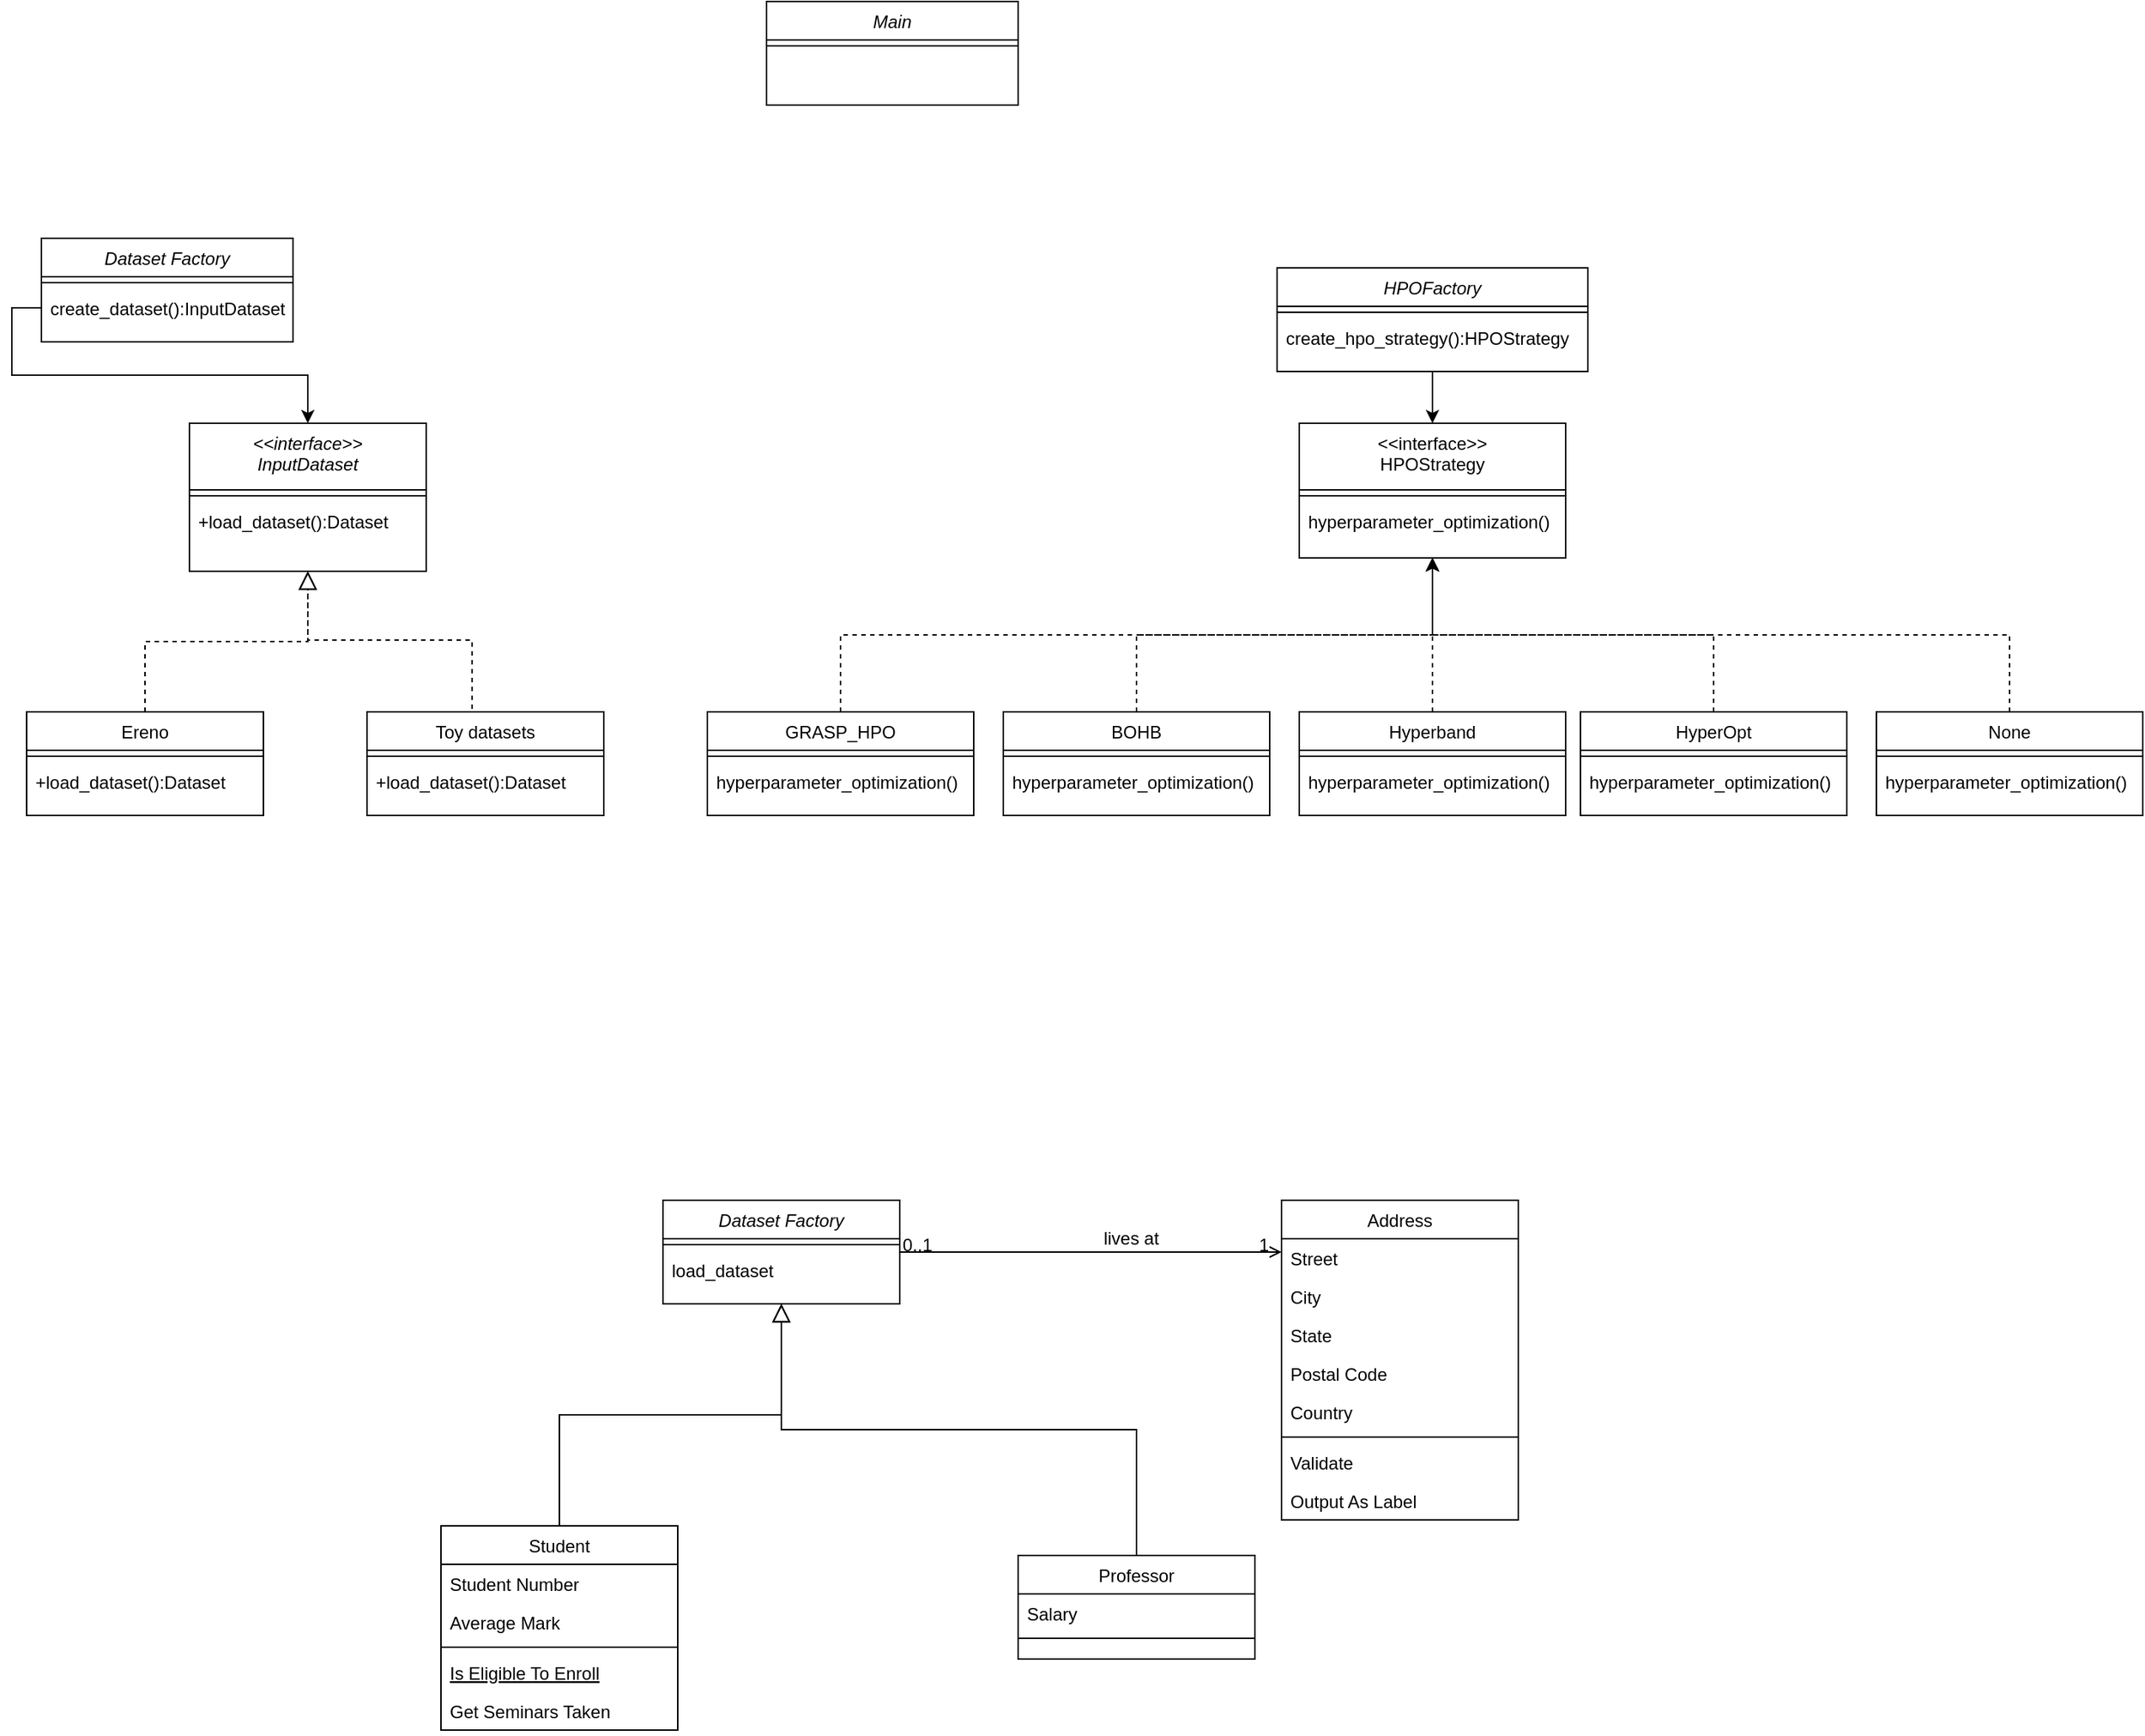 <mxfile version="22.1.3" type="device" pages="3">
  <diagram id="C5RBs43oDa-KdzZeNtuy" name="Page-1">
    <mxGraphModel dx="2420" dy="829" grid="1" gridSize="10" guides="1" tooltips="1" connect="1" arrows="1" fold="1" page="1" pageScale="1" pageWidth="827" pageHeight="1169" math="0" shadow="0">
      <root>
        <mxCell id="WIyWlLk6GJQsqaUBKTNV-0" />
        <mxCell id="WIyWlLk6GJQsqaUBKTNV-1" parent="WIyWlLk6GJQsqaUBKTNV-0" />
        <mxCell id="o5P5VuJMQAjz4K_BUUjd-11" value="&lt;&lt;interface&gt;&gt;&#xa;InputDataset" style="swimlane;fontStyle=2;align=center;verticalAlign=top;childLayout=stackLayout;horizontal=1;startSize=45;horizontalStack=0;resizeParent=1;resizeLast=0;collapsible=1;marginBottom=0;rounded=0;shadow=0;strokeWidth=1;" vertex="1" parent="WIyWlLk6GJQsqaUBKTNV-1">
          <mxGeometry x="-200" y="585" width="160" height="100" as="geometry">
            <mxRectangle x="230" y="140" width="160" height="26" as="alternateBounds" />
          </mxGeometry>
        </mxCell>
        <mxCell id="o5P5VuJMQAjz4K_BUUjd-12" value="" style="line;html=1;strokeWidth=1;align=left;verticalAlign=middle;spacingTop=-1;spacingLeft=3;spacingRight=3;rotatable=0;labelPosition=right;points=[];portConstraint=eastwest;" vertex="1" parent="o5P5VuJMQAjz4K_BUUjd-11">
          <mxGeometry y="45" width="160" height="8" as="geometry" />
        </mxCell>
        <mxCell id="o5P5VuJMQAjz4K_BUUjd-13" value="+load_dataset():Dataset" style="text;align=left;verticalAlign=top;spacingLeft=4;spacingRight=4;overflow=hidden;rotatable=0;points=[[0,0.5],[1,0.5]];portConstraint=eastwest;" vertex="1" parent="o5P5VuJMQAjz4K_BUUjd-11">
          <mxGeometry y="53" width="160" height="26" as="geometry" />
        </mxCell>
        <mxCell id="o5P5VuJMQAjz4K_BUUjd-14" value="Ereno" style="swimlane;fontStyle=0;align=center;verticalAlign=top;childLayout=stackLayout;horizontal=1;startSize=26;horizontalStack=0;resizeParent=1;resizeLast=0;collapsible=1;marginBottom=0;rounded=0;shadow=0;strokeWidth=1;" vertex="1" parent="WIyWlLk6GJQsqaUBKTNV-1">
          <mxGeometry x="-310" y="780" width="160" height="70" as="geometry">
            <mxRectangle x="130" y="380" width="160" height="26" as="alternateBounds" />
          </mxGeometry>
        </mxCell>
        <mxCell id="o5P5VuJMQAjz4K_BUUjd-15" value="" style="line;html=1;strokeWidth=1;align=left;verticalAlign=middle;spacingTop=-1;spacingLeft=3;spacingRight=3;rotatable=0;labelPosition=right;points=[];portConstraint=eastwest;" vertex="1" parent="o5P5VuJMQAjz4K_BUUjd-14">
          <mxGeometry y="26" width="160" height="8" as="geometry" />
        </mxCell>
        <mxCell id="o5P5VuJMQAjz4K_BUUjd-16" value="+load_dataset():Dataset" style="text;align=left;verticalAlign=top;spacingLeft=4;spacingRight=4;overflow=hidden;rotatable=0;points=[[0,0.5],[1,0.5]];portConstraint=eastwest;" vertex="1" parent="o5P5VuJMQAjz4K_BUUjd-14">
          <mxGeometry y="34" width="160" height="26" as="geometry" />
        </mxCell>
        <mxCell id="o5P5VuJMQAjz4K_BUUjd-17" value="" style="endArrow=block;endSize=10;endFill=0;shadow=0;strokeWidth=1;rounded=0;edgeStyle=elbowEdgeStyle;elbow=vertical;dashed=1;" edge="1" parent="WIyWlLk6GJQsqaUBKTNV-1" source="o5P5VuJMQAjz4K_BUUjd-14" target="o5P5VuJMQAjz4K_BUUjd-11">
          <mxGeometry width="160" relative="1" as="geometry">
            <mxPoint x="-50" y="643" as="sourcePoint" />
            <mxPoint x="-50" y="643" as="targetPoint" />
          </mxGeometry>
        </mxCell>
        <mxCell id="o5P5VuJMQAjz4K_BUUjd-18" value="" style="endArrow=block;endSize=10;endFill=0;shadow=0;strokeWidth=1;rounded=0;edgeStyle=elbowEdgeStyle;elbow=vertical;exitX=0.444;exitY=-0.029;exitDx=0;exitDy=0;exitPerimeter=0;dashed=1;" edge="1" parent="WIyWlLk6GJQsqaUBKTNV-1" source="o5P5VuJMQAjz4K_BUUjd-19" target="o5P5VuJMQAjz4K_BUUjd-11">
          <mxGeometry width="160" relative="1" as="geometry">
            <mxPoint x="-40" y="813" as="sourcePoint" />
            <mxPoint x="60" y="711" as="targetPoint" />
          </mxGeometry>
        </mxCell>
        <mxCell id="o5P5VuJMQAjz4K_BUUjd-19" value="Toy datasets" style="swimlane;fontStyle=0;align=center;verticalAlign=top;childLayout=stackLayout;horizontal=1;startSize=26;horizontalStack=0;resizeParent=1;resizeLast=0;collapsible=1;marginBottom=0;rounded=0;shadow=0;strokeWidth=1;" vertex="1" parent="WIyWlLk6GJQsqaUBKTNV-1">
          <mxGeometry x="-80" y="780" width="160" height="70" as="geometry">
            <mxRectangle x="130" y="380" width="160" height="26" as="alternateBounds" />
          </mxGeometry>
        </mxCell>
        <mxCell id="o5P5VuJMQAjz4K_BUUjd-20" value="" style="line;html=1;strokeWidth=1;align=left;verticalAlign=middle;spacingTop=-1;spacingLeft=3;spacingRight=3;rotatable=0;labelPosition=right;points=[];portConstraint=eastwest;" vertex="1" parent="o5P5VuJMQAjz4K_BUUjd-19">
          <mxGeometry y="26" width="160" height="8" as="geometry" />
        </mxCell>
        <mxCell id="o5P5VuJMQAjz4K_BUUjd-21" value="+load_dataset():Dataset" style="text;align=left;verticalAlign=top;spacingLeft=4;spacingRight=4;overflow=hidden;rotatable=0;points=[[0,0.5],[1,0.5]];portConstraint=eastwest;" vertex="1" parent="o5P5VuJMQAjz4K_BUUjd-19">
          <mxGeometry y="34" width="160" height="26" as="geometry" />
        </mxCell>
        <mxCell id="o5P5VuJMQAjz4K_BUUjd-35" value="&lt;&lt;interface&gt;&gt;&#xa;HPOStrategy" style="swimlane;fontStyle=0;align=center;verticalAlign=top;childLayout=stackLayout;horizontal=1;startSize=45;horizontalStack=0;resizeParent=1;resizeLast=0;collapsible=1;marginBottom=0;rounded=0;shadow=0;strokeWidth=1;" vertex="1" parent="WIyWlLk6GJQsqaUBKTNV-1">
          <mxGeometry x="550" y="585" width="180" height="91" as="geometry">
            <mxRectangle x="550" y="140" width="160" height="26" as="alternateBounds" />
          </mxGeometry>
        </mxCell>
        <mxCell id="o5P5VuJMQAjz4K_BUUjd-41" value="" style="line;html=1;strokeWidth=1;align=left;verticalAlign=middle;spacingTop=-1;spacingLeft=3;spacingRight=3;rotatable=0;labelPosition=right;points=[];portConstraint=eastwest;" vertex="1" parent="o5P5VuJMQAjz4K_BUUjd-35">
          <mxGeometry y="45" width="180" height="8" as="geometry" />
        </mxCell>
        <mxCell id="o5P5VuJMQAjz4K_BUUjd-42" value="hyperparameter_optimization()" style="text;align=left;verticalAlign=top;spacingLeft=4;spacingRight=4;overflow=hidden;rotatable=0;points=[[0,0.5],[1,0.5]];portConstraint=eastwest;" vertex="1" parent="o5P5VuJMQAjz4K_BUUjd-35">
          <mxGeometry y="53" width="180" height="26" as="geometry" />
        </mxCell>
        <mxCell id="o5P5VuJMQAjz4K_BUUjd-65" style="edgeStyle=orthogonalEdgeStyle;rounded=0;orthogonalLoop=1;jettySize=auto;html=1;exitX=0.5;exitY=0;exitDx=0;exitDy=0;entryX=0.5;entryY=1;entryDx=0;entryDy=0;dashed=1;" edge="1" parent="WIyWlLk6GJQsqaUBKTNV-1" source="o5P5VuJMQAjz4K_BUUjd-53" target="o5P5VuJMQAjz4K_BUUjd-35">
          <mxGeometry relative="1" as="geometry" />
        </mxCell>
        <mxCell id="o5P5VuJMQAjz4K_BUUjd-53" value="GRASP_HPO" style="swimlane;fontStyle=0;align=center;verticalAlign=top;childLayout=stackLayout;horizontal=1;startSize=26;horizontalStack=0;resizeParent=1;resizeLast=0;collapsible=1;marginBottom=0;rounded=0;shadow=0;strokeWidth=1;" vertex="1" parent="WIyWlLk6GJQsqaUBKTNV-1">
          <mxGeometry x="150" y="780" width="180" height="70" as="geometry">
            <mxRectangle x="130" y="380" width="160" height="26" as="alternateBounds" />
          </mxGeometry>
        </mxCell>
        <mxCell id="o5P5VuJMQAjz4K_BUUjd-54" value="" style="line;html=1;strokeWidth=1;align=left;verticalAlign=middle;spacingTop=-1;spacingLeft=3;spacingRight=3;rotatable=0;labelPosition=right;points=[];portConstraint=eastwest;" vertex="1" parent="o5P5VuJMQAjz4K_BUUjd-53">
          <mxGeometry y="26" width="180" height="8" as="geometry" />
        </mxCell>
        <mxCell id="o5P5VuJMQAjz4K_BUUjd-55" value="hyperparameter_optimization()" style="text;align=left;verticalAlign=top;spacingLeft=4;spacingRight=4;overflow=hidden;rotatable=0;points=[[0,0.5],[1,0.5]];portConstraint=eastwest;" vertex="1" parent="o5P5VuJMQAjz4K_BUUjd-53">
          <mxGeometry y="34" width="180" height="26" as="geometry" />
        </mxCell>
        <mxCell id="o5P5VuJMQAjz4K_BUUjd-66" style="edgeStyle=orthogonalEdgeStyle;rounded=0;orthogonalLoop=1;jettySize=auto;html=1;exitX=0.5;exitY=0;exitDx=0;exitDy=0;entryX=0.5;entryY=1;entryDx=0;entryDy=0;dashed=1;" edge="1" parent="WIyWlLk6GJQsqaUBKTNV-1" source="o5P5VuJMQAjz4K_BUUjd-56" target="o5P5VuJMQAjz4K_BUUjd-35">
          <mxGeometry relative="1" as="geometry" />
        </mxCell>
        <mxCell id="o5P5VuJMQAjz4K_BUUjd-56" value="BOHB" style="swimlane;fontStyle=0;align=center;verticalAlign=top;childLayout=stackLayout;horizontal=1;startSize=26;horizontalStack=0;resizeParent=1;resizeLast=0;collapsible=1;marginBottom=0;rounded=0;shadow=0;strokeWidth=1;" vertex="1" parent="WIyWlLk6GJQsqaUBKTNV-1">
          <mxGeometry x="350" y="780" width="180" height="70" as="geometry">
            <mxRectangle x="130" y="380" width="160" height="26" as="alternateBounds" />
          </mxGeometry>
        </mxCell>
        <mxCell id="o5P5VuJMQAjz4K_BUUjd-57" value="" style="line;html=1;strokeWidth=1;align=left;verticalAlign=middle;spacingTop=-1;spacingLeft=3;spacingRight=3;rotatable=0;labelPosition=right;points=[];portConstraint=eastwest;" vertex="1" parent="o5P5VuJMQAjz4K_BUUjd-56">
          <mxGeometry y="26" width="180" height="8" as="geometry" />
        </mxCell>
        <mxCell id="o5P5VuJMQAjz4K_BUUjd-58" value="hyperparameter_optimization()" style="text;align=left;verticalAlign=top;spacingLeft=4;spacingRight=4;overflow=hidden;rotatable=0;points=[[0,0.5],[1,0.5]];portConstraint=eastwest;" vertex="1" parent="o5P5VuJMQAjz4K_BUUjd-56">
          <mxGeometry y="34" width="180" height="26" as="geometry" />
        </mxCell>
        <mxCell id="o5P5VuJMQAjz4K_BUUjd-67" style="edgeStyle=orthogonalEdgeStyle;rounded=0;orthogonalLoop=1;jettySize=auto;html=1;exitX=0.5;exitY=0;exitDx=0;exitDy=0;entryX=0.5;entryY=1;entryDx=0;entryDy=0;dashed=1;" edge="1" parent="WIyWlLk6GJQsqaUBKTNV-1" source="o5P5VuJMQAjz4K_BUUjd-59" target="o5P5VuJMQAjz4K_BUUjd-35">
          <mxGeometry relative="1" as="geometry" />
        </mxCell>
        <mxCell id="o5P5VuJMQAjz4K_BUUjd-59" value="Hyperband" style="swimlane;fontStyle=0;align=center;verticalAlign=top;childLayout=stackLayout;horizontal=1;startSize=26;horizontalStack=0;resizeParent=1;resizeLast=0;collapsible=1;marginBottom=0;rounded=0;shadow=0;strokeWidth=1;" vertex="1" parent="WIyWlLk6GJQsqaUBKTNV-1">
          <mxGeometry x="550" y="780" width="180" height="70" as="geometry">
            <mxRectangle x="130" y="380" width="160" height="26" as="alternateBounds" />
          </mxGeometry>
        </mxCell>
        <mxCell id="o5P5VuJMQAjz4K_BUUjd-60" value="" style="line;html=1;strokeWidth=1;align=left;verticalAlign=middle;spacingTop=-1;spacingLeft=3;spacingRight=3;rotatable=0;labelPosition=right;points=[];portConstraint=eastwest;" vertex="1" parent="o5P5VuJMQAjz4K_BUUjd-59">
          <mxGeometry y="26" width="180" height="8" as="geometry" />
        </mxCell>
        <mxCell id="o5P5VuJMQAjz4K_BUUjd-61" value="hyperparameter_optimization()" style="text;align=left;verticalAlign=top;spacingLeft=4;spacingRight=4;overflow=hidden;rotatable=0;points=[[0,0.5],[1,0.5]];portConstraint=eastwest;" vertex="1" parent="o5P5VuJMQAjz4K_BUUjd-59">
          <mxGeometry y="34" width="180" height="26" as="geometry" />
        </mxCell>
        <mxCell id="o5P5VuJMQAjz4K_BUUjd-68" style="edgeStyle=orthogonalEdgeStyle;rounded=0;orthogonalLoop=1;jettySize=auto;html=1;exitX=0.5;exitY=0;exitDx=0;exitDy=0;entryX=0.5;entryY=1;entryDx=0;entryDy=0;dashed=1;" edge="1" parent="WIyWlLk6GJQsqaUBKTNV-1" source="o5P5VuJMQAjz4K_BUUjd-62" target="o5P5VuJMQAjz4K_BUUjd-35">
          <mxGeometry relative="1" as="geometry">
            <mxPoint x="750" y="690" as="targetPoint" />
          </mxGeometry>
        </mxCell>
        <mxCell id="o5P5VuJMQAjz4K_BUUjd-62" value="HyperOpt" style="swimlane;fontStyle=0;align=center;verticalAlign=top;childLayout=stackLayout;horizontal=1;startSize=26;horizontalStack=0;resizeParent=1;resizeLast=0;collapsible=1;marginBottom=0;rounded=0;shadow=0;strokeWidth=1;" vertex="1" parent="WIyWlLk6GJQsqaUBKTNV-1">
          <mxGeometry x="740" y="780" width="180" height="70" as="geometry">
            <mxRectangle x="130" y="380" width="160" height="26" as="alternateBounds" />
          </mxGeometry>
        </mxCell>
        <mxCell id="o5P5VuJMQAjz4K_BUUjd-63" value="" style="line;html=1;strokeWidth=1;align=left;verticalAlign=middle;spacingTop=-1;spacingLeft=3;spacingRight=3;rotatable=0;labelPosition=right;points=[];portConstraint=eastwest;" vertex="1" parent="o5P5VuJMQAjz4K_BUUjd-62">
          <mxGeometry y="26" width="180" height="8" as="geometry" />
        </mxCell>
        <mxCell id="o5P5VuJMQAjz4K_BUUjd-64" value="hyperparameter_optimization()" style="text;align=left;verticalAlign=top;spacingLeft=4;spacingRight=4;overflow=hidden;rotatable=0;points=[[0,0.5],[1,0.5]];portConstraint=eastwest;" vertex="1" parent="o5P5VuJMQAjz4K_BUUjd-62">
          <mxGeometry y="34" width="180" height="26" as="geometry" />
        </mxCell>
        <mxCell id="o5P5VuJMQAjz4K_BUUjd-76" style="edgeStyle=orthogonalEdgeStyle;rounded=0;orthogonalLoop=1;jettySize=auto;html=1;exitX=0.5;exitY=0;exitDx=0;exitDy=0;entryX=0.5;entryY=1;entryDx=0;entryDy=0;dashed=1;" edge="1" parent="WIyWlLk6GJQsqaUBKTNV-1" source="o5P5VuJMQAjz4K_BUUjd-73" target="o5P5VuJMQAjz4K_BUUjd-35">
          <mxGeometry relative="1" as="geometry" />
        </mxCell>
        <mxCell id="o5P5VuJMQAjz4K_BUUjd-73" value="None" style="swimlane;fontStyle=0;align=center;verticalAlign=top;childLayout=stackLayout;horizontal=1;startSize=26;horizontalStack=0;resizeParent=1;resizeLast=0;collapsible=1;marginBottom=0;rounded=0;shadow=0;strokeWidth=1;" vertex="1" parent="WIyWlLk6GJQsqaUBKTNV-1">
          <mxGeometry x="940" y="780" width="180" height="70" as="geometry">
            <mxRectangle x="130" y="380" width="160" height="26" as="alternateBounds" />
          </mxGeometry>
        </mxCell>
        <mxCell id="o5P5VuJMQAjz4K_BUUjd-74" value="" style="line;html=1;strokeWidth=1;align=left;verticalAlign=middle;spacingTop=-1;spacingLeft=3;spacingRight=3;rotatable=0;labelPosition=right;points=[];portConstraint=eastwest;" vertex="1" parent="o5P5VuJMQAjz4K_BUUjd-73">
          <mxGeometry y="26" width="180" height="8" as="geometry" />
        </mxCell>
        <mxCell id="o5P5VuJMQAjz4K_BUUjd-75" value="hyperparameter_optimization()" style="text;align=left;verticalAlign=top;spacingLeft=4;spacingRight=4;overflow=hidden;rotatable=0;points=[[0,0.5],[1,0.5]];portConstraint=eastwest;" vertex="1" parent="o5P5VuJMQAjz4K_BUUjd-73">
          <mxGeometry y="34" width="180" height="26" as="geometry" />
        </mxCell>
        <mxCell id="o5P5VuJMQAjz4K_BUUjd-77" value="Dataset Factory" style="swimlane;fontStyle=2;align=center;verticalAlign=top;childLayout=stackLayout;horizontal=1;startSize=26;horizontalStack=0;resizeParent=1;resizeLast=0;collapsible=1;marginBottom=0;rounded=0;shadow=0;strokeWidth=1;" vertex="1" parent="WIyWlLk6GJQsqaUBKTNV-1">
          <mxGeometry x="120" y="1110" width="160" height="70" as="geometry">
            <mxRectangle x="230" y="140" width="160" height="26" as="alternateBounds" />
          </mxGeometry>
        </mxCell>
        <mxCell id="o5P5VuJMQAjz4K_BUUjd-78" value="" style="line;html=1;strokeWidth=1;align=left;verticalAlign=middle;spacingTop=-1;spacingLeft=3;spacingRight=3;rotatable=0;labelPosition=right;points=[];portConstraint=eastwest;" vertex="1" parent="o5P5VuJMQAjz4K_BUUjd-77">
          <mxGeometry y="26" width="160" height="8" as="geometry" />
        </mxCell>
        <mxCell id="o5P5VuJMQAjz4K_BUUjd-79" value="load_dataset" style="text;align=left;verticalAlign=top;spacingLeft=4;spacingRight=4;overflow=hidden;rotatable=0;points=[[0,0.5],[1,0.5]];portConstraint=eastwest;" vertex="1" parent="o5P5VuJMQAjz4K_BUUjd-77">
          <mxGeometry y="34" width="160" height="26" as="geometry" />
        </mxCell>
        <mxCell id="o5P5VuJMQAjz4K_BUUjd-80" value="Student" style="swimlane;fontStyle=0;align=center;verticalAlign=top;childLayout=stackLayout;horizontal=1;startSize=26;horizontalStack=0;resizeParent=1;resizeLast=0;collapsible=1;marginBottom=0;rounded=0;shadow=0;strokeWidth=1;" vertex="1" parent="WIyWlLk6GJQsqaUBKTNV-1">
          <mxGeometry x="-30" y="1330" width="160" height="138" as="geometry">
            <mxRectangle x="130" y="380" width="160" height="26" as="alternateBounds" />
          </mxGeometry>
        </mxCell>
        <mxCell id="o5P5VuJMQAjz4K_BUUjd-81" value="Student Number" style="text;align=left;verticalAlign=top;spacingLeft=4;spacingRight=4;overflow=hidden;rotatable=0;points=[[0,0.5],[1,0.5]];portConstraint=eastwest;" vertex="1" parent="o5P5VuJMQAjz4K_BUUjd-80">
          <mxGeometry y="26" width="160" height="26" as="geometry" />
        </mxCell>
        <mxCell id="o5P5VuJMQAjz4K_BUUjd-82" value="Average Mark" style="text;align=left;verticalAlign=top;spacingLeft=4;spacingRight=4;overflow=hidden;rotatable=0;points=[[0,0.5],[1,0.5]];portConstraint=eastwest;rounded=0;shadow=0;html=0;" vertex="1" parent="o5P5VuJMQAjz4K_BUUjd-80">
          <mxGeometry y="52" width="160" height="26" as="geometry" />
        </mxCell>
        <mxCell id="o5P5VuJMQAjz4K_BUUjd-83" value="" style="line;html=1;strokeWidth=1;align=left;verticalAlign=middle;spacingTop=-1;spacingLeft=3;spacingRight=3;rotatable=0;labelPosition=right;points=[];portConstraint=eastwest;" vertex="1" parent="o5P5VuJMQAjz4K_BUUjd-80">
          <mxGeometry y="78" width="160" height="8" as="geometry" />
        </mxCell>
        <mxCell id="o5P5VuJMQAjz4K_BUUjd-84" value="Is Eligible To Enroll" style="text;align=left;verticalAlign=top;spacingLeft=4;spacingRight=4;overflow=hidden;rotatable=0;points=[[0,0.5],[1,0.5]];portConstraint=eastwest;fontStyle=4" vertex="1" parent="o5P5VuJMQAjz4K_BUUjd-80">
          <mxGeometry y="86" width="160" height="26" as="geometry" />
        </mxCell>
        <mxCell id="o5P5VuJMQAjz4K_BUUjd-85" value="Get Seminars Taken" style="text;align=left;verticalAlign=top;spacingLeft=4;spacingRight=4;overflow=hidden;rotatable=0;points=[[0,0.5],[1,0.5]];portConstraint=eastwest;" vertex="1" parent="o5P5VuJMQAjz4K_BUUjd-80">
          <mxGeometry y="112" width="160" height="26" as="geometry" />
        </mxCell>
        <mxCell id="o5P5VuJMQAjz4K_BUUjd-86" value="" style="endArrow=block;endSize=10;endFill=0;shadow=0;strokeWidth=1;rounded=0;edgeStyle=elbowEdgeStyle;elbow=vertical;" edge="1" parent="WIyWlLk6GJQsqaUBKTNV-1" source="o5P5VuJMQAjz4K_BUUjd-80" target="o5P5VuJMQAjz4K_BUUjd-77">
          <mxGeometry width="160" relative="1" as="geometry">
            <mxPoint x="230" y="1193" as="sourcePoint" />
            <mxPoint x="230" y="1193" as="targetPoint" />
          </mxGeometry>
        </mxCell>
        <mxCell id="o5P5VuJMQAjz4K_BUUjd-87" value="Professor" style="swimlane;fontStyle=0;align=center;verticalAlign=top;childLayout=stackLayout;horizontal=1;startSize=26;horizontalStack=0;resizeParent=1;resizeLast=0;collapsible=1;marginBottom=0;rounded=0;shadow=0;strokeWidth=1;" vertex="1" parent="WIyWlLk6GJQsqaUBKTNV-1">
          <mxGeometry x="360" y="1350" width="160" height="70" as="geometry">
            <mxRectangle x="340" y="380" width="170" height="26" as="alternateBounds" />
          </mxGeometry>
        </mxCell>
        <mxCell id="o5P5VuJMQAjz4K_BUUjd-88" value="Salary" style="text;align=left;verticalAlign=top;spacingLeft=4;spacingRight=4;overflow=hidden;rotatable=0;points=[[0,0.5],[1,0.5]];portConstraint=eastwest;" vertex="1" parent="o5P5VuJMQAjz4K_BUUjd-87">
          <mxGeometry y="26" width="160" height="26" as="geometry" />
        </mxCell>
        <mxCell id="o5P5VuJMQAjz4K_BUUjd-89" value="" style="line;html=1;strokeWidth=1;align=left;verticalAlign=middle;spacingTop=-1;spacingLeft=3;spacingRight=3;rotatable=0;labelPosition=right;points=[];portConstraint=eastwest;" vertex="1" parent="o5P5VuJMQAjz4K_BUUjd-87">
          <mxGeometry y="52" width="160" height="8" as="geometry" />
        </mxCell>
        <mxCell id="o5P5VuJMQAjz4K_BUUjd-90" value="" style="endArrow=block;endSize=10;endFill=0;shadow=0;strokeWidth=1;rounded=0;edgeStyle=elbowEdgeStyle;elbow=vertical;" edge="1" parent="WIyWlLk6GJQsqaUBKTNV-1" source="o5P5VuJMQAjz4K_BUUjd-87" target="o5P5VuJMQAjz4K_BUUjd-77">
          <mxGeometry width="160" relative="1" as="geometry">
            <mxPoint x="240" y="1363" as="sourcePoint" />
            <mxPoint x="340" y="1261" as="targetPoint" />
          </mxGeometry>
        </mxCell>
        <mxCell id="o5P5VuJMQAjz4K_BUUjd-91" value="Address" style="swimlane;fontStyle=0;align=center;verticalAlign=top;childLayout=stackLayout;horizontal=1;startSize=26;horizontalStack=0;resizeParent=1;resizeLast=0;collapsible=1;marginBottom=0;rounded=0;shadow=0;strokeWidth=1;" vertex="1" parent="WIyWlLk6GJQsqaUBKTNV-1">
          <mxGeometry x="538" y="1110" width="160" height="216" as="geometry">
            <mxRectangle x="550" y="140" width="160" height="26" as="alternateBounds" />
          </mxGeometry>
        </mxCell>
        <mxCell id="o5P5VuJMQAjz4K_BUUjd-92" value="Street" style="text;align=left;verticalAlign=top;spacingLeft=4;spacingRight=4;overflow=hidden;rotatable=0;points=[[0,0.5],[1,0.5]];portConstraint=eastwest;" vertex="1" parent="o5P5VuJMQAjz4K_BUUjd-91">
          <mxGeometry y="26" width="160" height="26" as="geometry" />
        </mxCell>
        <mxCell id="o5P5VuJMQAjz4K_BUUjd-93" value="City" style="text;align=left;verticalAlign=top;spacingLeft=4;spacingRight=4;overflow=hidden;rotatable=0;points=[[0,0.5],[1,0.5]];portConstraint=eastwest;rounded=0;shadow=0;html=0;" vertex="1" parent="o5P5VuJMQAjz4K_BUUjd-91">
          <mxGeometry y="52" width="160" height="26" as="geometry" />
        </mxCell>
        <mxCell id="o5P5VuJMQAjz4K_BUUjd-94" value="State" style="text;align=left;verticalAlign=top;spacingLeft=4;spacingRight=4;overflow=hidden;rotatable=0;points=[[0,0.5],[1,0.5]];portConstraint=eastwest;rounded=0;shadow=0;html=0;" vertex="1" parent="o5P5VuJMQAjz4K_BUUjd-91">
          <mxGeometry y="78" width="160" height="26" as="geometry" />
        </mxCell>
        <mxCell id="o5P5VuJMQAjz4K_BUUjd-95" value="Postal Code" style="text;align=left;verticalAlign=top;spacingLeft=4;spacingRight=4;overflow=hidden;rotatable=0;points=[[0,0.5],[1,0.5]];portConstraint=eastwest;rounded=0;shadow=0;html=0;" vertex="1" parent="o5P5VuJMQAjz4K_BUUjd-91">
          <mxGeometry y="104" width="160" height="26" as="geometry" />
        </mxCell>
        <mxCell id="o5P5VuJMQAjz4K_BUUjd-96" value="Country" style="text;align=left;verticalAlign=top;spacingLeft=4;spacingRight=4;overflow=hidden;rotatable=0;points=[[0,0.5],[1,0.5]];portConstraint=eastwest;rounded=0;shadow=0;html=0;" vertex="1" parent="o5P5VuJMQAjz4K_BUUjd-91">
          <mxGeometry y="130" width="160" height="26" as="geometry" />
        </mxCell>
        <mxCell id="o5P5VuJMQAjz4K_BUUjd-97" value="" style="line;html=1;strokeWidth=1;align=left;verticalAlign=middle;spacingTop=-1;spacingLeft=3;spacingRight=3;rotatable=0;labelPosition=right;points=[];portConstraint=eastwest;" vertex="1" parent="o5P5VuJMQAjz4K_BUUjd-91">
          <mxGeometry y="156" width="160" height="8" as="geometry" />
        </mxCell>
        <mxCell id="o5P5VuJMQAjz4K_BUUjd-98" value="Validate" style="text;align=left;verticalAlign=top;spacingLeft=4;spacingRight=4;overflow=hidden;rotatable=0;points=[[0,0.5],[1,0.5]];portConstraint=eastwest;" vertex="1" parent="o5P5VuJMQAjz4K_BUUjd-91">
          <mxGeometry y="164" width="160" height="26" as="geometry" />
        </mxCell>
        <mxCell id="o5P5VuJMQAjz4K_BUUjd-99" value="Output As Label" style="text;align=left;verticalAlign=top;spacingLeft=4;spacingRight=4;overflow=hidden;rotatable=0;points=[[0,0.5],[1,0.5]];portConstraint=eastwest;" vertex="1" parent="o5P5VuJMQAjz4K_BUUjd-91">
          <mxGeometry y="190" width="160" height="26" as="geometry" />
        </mxCell>
        <mxCell id="o5P5VuJMQAjz4K_BUUjd-100" value="" style="endArrow=open;shadow=0;strokeWidth=1;rounded=0;endFill=1;edgeStyle=elbowEdgeStyle;elbow=vertical;" edge="1" parent="WIyWlLk6GJQsqaUBKTNV-1" source="o5P5VuJMQAjz4K_BUUjd-77" target="o5P5VuJMQAjz4K_BUUjd-91">
          <mxGeometry x="0.5" y="41" relative="1" as="geometry">
            <mxPoint x="410" y="1182" as="sourcePoint" />
            <mxPoint x="570" y="1182" as="targetPoint" />
            <mxPoint x="-40" y="32" as="offset" />
          </mxGeometry>
        </mxCell>
        <mxCell id="o5P5VuJMQAjz4K_BUUjd-101" value="0..1" style="resizable=0;align=left;verticalAlign=bottom;labelBackgroundColor=none;fontSize=12;" connectable="0" vertex="1" parent="o5P5VuJMQAjz4K_BUUjd-100">
          <mxGeometry x="-1" relative="1" as="geometry">
            <mxPoint y="4" as="offset" />
          </mxGeometry>
        </mxCell>
        <mxCell id="o5P5VuJMQAjz4K_BUUjd-102" value="1" style="resizable=0;align=right;verticalAlign=bottom;labelBackgroundColor=none;fontSize=12;" connectable="0" vertex="1" parent="o5P5VuJMQAjz4K_BUUjd-100">
          <mxGeometry x="1" relative="1" as="geometry">
            <mxPoint x="-7" y="4" as="offset" />
          </mxGeometry>
        </mxCell>
        <mxCell id="o5P5VuJMQAjz4K_BUUjd-103" value="lives at" style="text;html=1;resizable=0;points=[];;align=center;verticalAlign=middle;labelBackgroundColor=none;rounded=0;shadow=0;strokeWidth=1;fontSize=12;" vertex="1" connectable="0" parent="o5P5VuJMQAjz4K_BUUjd-100">
          <mxGeometry x="0.5" y="49" relative="1" as="geometry">
            <mxPoint x="-38" y="40" as="offset" />
          </mxGeometry>
        </mxCell>
        <mxCell id="o5P5VuJMQAjz4K_BUUjd-104" value="Dataset Factory" style="swimlane;fontStyle=2;align=center;verticalAlign=top;childLayout=stackLayout;horizontal=1;startSize=26;horizontalStack=0;resizeParent=1;resizeLast=0;collapsible=1;marginBottom=0;rounded=0;shadow=0;strokeWidth=1;" vertex="1" parent="WIyWlLk6GJQsqaUBKTNV-1">
          <mxGeometry x="-300" y="460" width="170" height="70" as="geometry">
            <mxRectangle x="230" y="140" width="160" height="26" as="alternateBounds" />
          </mxGeometry>
        </mxCell>
        <mxCell id="o5P5VuJMQAjz4K_BUUjd-105" value="" style="line;html=1;strokeWidth=1;align=left;verticalAlign=middle;spacingTop=-1;spacingLeft=3;spacingRight=3;rotatable=0;labelPosition=right;points=[];portConstraint=eastwest;" vertex="1" parent="o5P5VuJMQAjz4K_BUUjd-104">
          <mxGeometry y="26" width="170" height="8" as="geometry" />
        </mxCell>
        <mxCell id="o5P5VuJMQAjz4K_BUUjd-106" value="create_dataset():InputDataset" style="text;align=left;verticalAlign=top;spacingLeft=4;spacingRight=4;overflow=hidden;rotatable=0;points=[[0,0.5],[1,0.5]];portConstraint=eastwest;" vertex="1" parent="o5P5VuJMQAjz4K_BUUjd-104">
          <mxGeometry y="34" width="170" height="26" as="geometry" />
        </mxCell>
        <mxCell id="o5P5VuJMQAjz4K_BUUjd-107" value="HPOFactory" style="swimlane;fontStyle=2;align=center;verticalAlign=top;childLayout=stackLayout;horizontal=1;startSize=26;horizontalStack=0;resizeParent=1;resizeLast=0;collapsible=1;marginBottom=0;rounded=0;shadow=0;strokeWidth=1;" vertex="1" parent="WIyWlLk6GJQsqaUBKTNV-1">
          <mxGeometry x="535" y="480" width="210" height="70" as="geometry">
            <mxRectangle x="230" y="140" width="160" height="26" as="alternateBounds" />
          </mxGeometry>
        </mxCell>
        <mxCell id="o5P5VuJMQAjz4K_BUUjd-108" value="" style="line;html=1;strokeWidth=1;align=left;verticalAlign=middle;spacingTop=-1;spacingLeft=3;spacingRight=3;rotatable=0;labelPosition=right;points=[];portConstraint=eastwest;" vertex="1" parent="o5P5VuJMQAjz4K_BUUjd-107">
          <mxGeometry y="26" width="210" height="8" as="geometry" />
        </mxCell>
        <mxCell id="o5P5VuJMQAjz4K_BUUjd-109" value="create_hpo_strategy():HPOStrategy" style="text;align=left;verticalAlign=top;spacingLeft=4;spacingRight=4;overflow=hidden;rotatable=0;points=[[0,0.5],[1,0.5]];portConstraint=eastwest;" vertex="1" parent="o5P5VuJMQAjz4K_BUUjd-107">
          <mxGeometry y="34" width="210" height="26" as="geometry" />
        </mxCell>
        <mxCell id="o5P5VuJMQAjz4K_BUUjd-110" style="edgeStyle=orthogonalEdgeStyle;rounded=0;orthogonalLoop=1;jettySize=auto;html=1;exitX=0.5;exitY=1;exitDx=0;exitDy=0;entryX=0.5;entryY=0;entryDx=0;entryDy=0;" edge="1" parent="WIyWlLk6GJQsqaUBKTNV-1" source="o5P5VuJMQAjz4K_BUUjd-107" target="o5P5VuJMQAjz4K_BUUjd-35">
          <mxGeometry relative="1" as="geometry" />
        </mxCell>
        <mxCell id="o5P5VuJMQAjz4K_BUUjd-111" style="edgeStyle=orthogonalEdgeStyle;rounded=0;orthogonalLoop=1;jettySize=auto;html=1;exitX=0;exitY=0.5;exitDx=0;exitDy=0;entryX=0.5;entryY=0;entryDx=0;entryDy=0;" edge="1" parent="WIyWlLk6GJQsqaUBKTNV-1" source="o5P5VuJMQAjz4K_BUUjd-106" target="o5P5VuJMQAjz4K_BUUjd-11">
          <mxGeometry relative="1" as="geometry" />
        </mxCell>
        <mxCell id="o5P5VuJMQAjz4K_BUUjd-112" value="Main" style="swimlane;fontStyle=2;align=center;verticalAlign=top;childLayout=stackLayout;horizontal=1;startSize=26;horizontalStack=0;resizeParent=1;resizeLast=0;collapsible=1;marginBottom=0;rounded=0;shadow=0;strokeWidth=1;" vertex="1" parent="WIyWlLk6GJQsqaUBKTNV-1">
          <mxGeometry x="190" y="300" width="170" height="70" as="geometry">
            <mxRectangle x="230" y="140" width="160" height="26" as="alternateBounds" />
          </mxGeometry>
        </mxCell>
        <mxCell id="o5P5VuJMQAjz4K_BUUjd-113" value="" style="line;html=1;strokeWidth=1;align=left;verticalAlign=middle;spacingTop=-1;spacingLeft=3;spacingRight=3;rotatable=0;labelPosition=right;points=[];portConstraint=eastwest;" vertex="1" parent="o5P5VuJMQAjz4K_BUUjd-112">
          <mxGeometry y="26" width="170" height="8" as="geometry" />
        </mxCell>
      </root>
    </mxGraphModel>
  </diagram>
  <diagram id="1uVe49BgILuY8-a8G_kV" name="Página-2">
    <mxGraphModel dx="1434" dy="746" grid="1" gridSize="10" guides="1" tooltips="1" connect="1" arrows="1" fold="1" page="1" pageScale="1" pageWidth="827" pageHeight="1169" math="0" shadow="0">
      <root>
        <mxCell id="0" />
        <mxCell id="1" parent="0" />
        <mxCell id="6PCGA1oD0o1998AHjExX-1" value="&lt;&lt;interface&gt;&gt;&#xa;HPOStrategy" style="swimlane;fontStyle=0;align=center;verticalAlign=top;childLayout=stackLayout;horizontal=1;startSize=45;horizontalStack=0;resizeParent=1;resizeLast=0;collapsible=1;marginBottom=0;rounded=0;shadow=0;strokeWidth=1;" vertex="1" parent="1">
          <mxGeometry x="310" y="310" width="180" height="91" as="geometry">
            <mxRectangle x="550" y="140" width="160" height="26" as="alternateBounds" />
          </mxGeometry>
        </mxCell>
        <mxCell id="6PCGA1oD0o1998AHjExX-2" value="" style="line;html=1;strokeWidth=1;align=left;verticalAlign=middle;spacingTop=-1;spacingLeft=3;spacingRight=3;rotatable=0;labelPosition=right;points=[];portConstraint=eastwest;" vertex="1" parent="6PCGA1oD0o1998AHjExX-1">
          <mxGeometry y="45" width="180" height="8" as="geometry" />
        </mxCell>
        <mxCell id="6PCGA1oD0o1998AHjExX-3" value="hyperparameter_optimization()" style="text;align=left;verticalAlign=top;spacingLeft=4;spacingRight=4;overflow=hidden;rotatable=0;points=[[0,0.5],[1,0.5]];portConstraint=eastwest;" vertex="1" parent="6PCGA1oD0o1998AHjExX-1">
          <mxGeometry y="53" width="180" height="26" as="geometry" />
        </mxCell>
        <mxCell id="6PCGA1oD0o1998AHjExX-4" style="edgeStyle=orthogonalEdgeStyle;rounded=0;orthogonalLoop=1;jettySize=auto;html=1;dashed=1;" edge="1" parent="1" source="6PCGA1oD0o1998AHjExX-5" target="6PCGA1oD0o1998AHjExX-1">
          <mxGeometry relative="1" as="geometry">
            <Array as="points">
              <mxPoint x="540" y="125" />
              <mxPoint x="540" y="356" />
            </Array>
          </mxGeometry>
        </mxCell>
        <mxCell id="6PCGA1oD0o1998AHjExX-5" value="GRASP_HPO" style="swimlane;fontStyle=0;align=center;verticalAlign=top;childLayout=stackLayout;horizontal=1;startSize=26;horizontalStack=0;resizeParent=1;resizeLast=0;collapsible=1;marginBottom=0;rounded=0;shadow=0;strokeWidth=1;" vertex="1" parent="1">
          <mxGeometry x="600" y="90" width="180" height="70" as="geometry">
            <mxRectangle x="130" y="380" width="160" height="26" as="alternateBounds" />
          </mxGeometry>
        </mxCell>
        <mxCell id="6PCGA1oD0o1998AHjExX-6" value="" style="line;html=1;strokeWidth=1;align=left;verticalAlign=middle;spacingTop=-1;spacingLeft=3;spacingRight=3;rotatable=0;labelPosition=right;points=[];portConstraint=eastwest;" vertex="1" parent="6PCGA1oD0o1998AHjExX-5">
          <mxGeometry y="26" width="180" height="8" as="geometry" />
        </mxCell>
        <mxCell id="6PCGA1oD0o1998AHjExX-7" value="hyperparameter_optimization()" style="text;align=left;verticalAlign=top;spacingLeft=4;spacingRight=4;overflow=hidden;rotatable=0;points=[[0,0.5],[1,0.5]];portConstraint=eastwest;" vertex="1" parent="6PCGA1oD0o1998AHjExX-5">
          <mxGeometry y="34" width="180" height="26" as="geometry" />
        </mxCell>
        <mxCell id="6PCGA1oD0o1998AHjExX-8" style="edgeStyle=orthogonalEdgeStyle;rounded=0;orthogonalLoop=1;jettySize=auto;html=1;dashed=1;" edge="1" parent="1" source="6PCGA1oD0o1998AHjExX-9" target="6PCGA1oD0o1998AHjExX-1">
          <mxGeometry relative="1" as="geometry">
            <mxPoint x="690" y="280" as="sourcePoint" />
            <Array as="points">
              <mxPoint x="540" y="240" />
              <mxPoint x="540" y="356" />
            </Array>
          </mxGeometry>
        </mxCell>
        <mxCell id="6PCGA1oD0o1998AHjExX-9" value="BOHB" style="swimlane;fontStyle=0;align=center;verticalAlign=top;childLayout=stackLayout;horizontal=1;startSize=26;horizontalStack=0;resizeParent=1;resizeLast=0;collapsible=1;marginBottom=0;rounded=0;shadow=0;strokeWidth=1;" vertex="1" parent="1">
          <mxGeometry x="600" y="210" width="180" height="70" as="geometry">
            <mxRectangle x="130" y="380" width="160" height="26" as="alternateBounds" />
          </mxGeometry>
        </mxCell>
        <mxCell id="6PCGA1oD0o1998AHjExX-10" value="" style="line;html=1;strokeWidth=1;align=left;verticalAlign=middle;spacingTop=-1;spacingLeft=3;spacingRight=3;rotatable=0;labelPosition=right;points=[];portConstraint=eastwest;" vertex="1" parent="6PCGA1oD0o1998AHjExX-9">
          <mxGeometry y="26" width="180" height="8" as="geometry" />
        </mxCell>
        <mxCell id="6PCGA1oD0o1998AHjExX-11" value="hyperparameter_optimization()" style="text;align=left;verticalAlign=top;spacingLeft=4;spacingRight=4;overflow=hidden;rotatable=0;points=[[0,0.5],[1,0.5]];portConstraint=eastwest;" vertex="1" parent="6PCGA1oD0o1998AHjExX-9">
          <mxGeometry y="34" width="180" height="26" as="geometry" />
        </mxCell>
        <mxCell id="6PCGA1oD0o1998AHjExX-12" style="edgeStyle=orthogonalEdgeStyle;rounded=0;orthogonalLoop=1;jettySize=auto;html=1;dashed=1;" edge="1" parent="1" source="6PCGA1oD0o1998AHjExX-13" target="6PCGA1oD0o1998AHjExX-1">
          <mxGeometry relative="1" as="geometry" />
        </mxCell>
        <mxCell id="6PCGA1oD0o1998AHjExX-13" value="Hyperband" style="swimlane;fontStyle=0;align=center;verticalAlign=top;childLayout=stackLayout;horizontal=1;startSize=26;horizontalStack=0;resizeParent=1;resizeLast=0;collapsible=1;marginBottom=0;rounded=0;shadow=0;strokeWidth=1;" vertex="1" parent="1">
          <mxGeometry x="600" y="320.5" width="180" height="70" as="geometry">
            <mxRectangle x="130" y="380" width="160" height="26" as="alternateBounds" />
          </mxGeometry>
        </mxCell>
        <mxCell id="6PCGA1oD0o1998AHjExX-14" value="" style="line;html=1;strokeWidth=1;align=left;verticalAlign=middle;spacingTop=-1;spacingLeft=3;spacingRight=3;rotatable=0;labelPosition=right;points=[];portConstraint=eastwest;" vertex="1" parent="6PCGA1oD0o1998AHjExX-13">
          <mxGeometry y="26" width="180" height="8" as="geometry" />
        </mxCell>
        <mxCell id="6PCGA1oD0o1998AHjExX-15" value="hyperparameter_optimization()" style="text;align=left;verticalAlign=top;spacingLeft=4;spacingRight=4;overflow=hidden;rotatable=0;points=[[0,0.5],[1,0.5]];portConstraint=eastwest;" vertex="1" parent="6PCGA1oD0o1998AHjExX-13">
          <mxGeometry y="34" width="180" height="26" as="geometry" />
        </mxCell>
        <mxCell id="6PCGA1oD0o1998AHjExX-16" style="edgeStyle=orthogonalEdgeStyle;rounded=0;orthogonalLoop=1;jettySize=auto;html=1;dashed=1;" edge="1" parent="1" source="6PCGA1oD0o1998AHjExX-17" target="6PCGA1oD0o1998AHjExX-1">
          <mxGeometry relative="1" as="geometry">
            <mxPoint x="350" y="520" as="targetPoint" />
            <Array as="points">
              <mxPoint x="540" y="475" />
              <mxPoint x="540" y="356" />
            </Array>
          </mxGeometry>
        </mxCell>
        <mxCell id="6PCGA1oD0o1998AHjExX-17" value="HyperOpt" style="swimlane;fontStyle=0;align=center;verticalAlign=top;childLayout=stackLayout;horizontal=1;startSize=26;horizontalStack=0;resizeParent=1;resizeLast=0;collapsible=1;marginBottom=0;rounded=0;shadow=0;strokeWidth=1;" vertex="1" parent="1">
          <mxGeometry x="600" y="440" width="180" height="70" as="geometry">
            <mxRectangle x="130" y="380" width="160" height="26" as="alternateBounds" />
          </mxGeometry>
        </mxCell>
        <mxCell id="6PCGA1oD0o1998AHjExX-18" value="" style="line;html=1;strokeWidth=1;align=left;verticalAlign=middle;spacingTop=-1;spacingLeft=3;spacingRight=3;rotatable=0;labelPosition=right;points=[];portConstraint=eastwest;" vertex="1" parent="6PCGA1oD0o1998AHjExX-17">
          <mxGeometry y="26" width="180" height="8" as="geometry" />
        </mxCell>
        <mxCell id="6PCGA1oD0o1998AHjExX-19" value="hyperparameter_optimization()" style="text;align=left;verticalAlign=top;spacingLeft=4;spacingRight=4;overflow=hidden;rotatable=0;points=[[0,0.5],[1,0.5]];portConstraint=eastwest;" vertex="1" parent="6PCGA1oD0o1998AHjExX-17">
          <mxGeometry y="34" width="180" height="26" as="geometry" />
        </mxCell>
        <mxCell id="6PCGA1oD0o1998AHjExX-20" style="edgeStyle=orthogonalEdgeStyle;rounded=0;orthogonalLoop=1;jettySize=auto;html=1;dashed=1;" edge="1" parent="1" source="6PCGA1oD0o1998AHjExX-21" target="6PCGA1oD0o1998AHjExX-1">
          <mxGeometry relative="1" as="geometry">
            <Array as="points">
              <mxPoint x="540" y="585" />
              <mxPoint x="540" y="356" />
            </Array>
          </mxGeometry>
        </mxCell>
        <mxCell id="6PCGA1oD0o1998AHjExX-21" value="None" style="swimlane;fontStyle=0;align=center;verticalAlign=top;childLayout=stackLayout;horizontal=1;startSize=26;horizontalStack=0;resizeParent=1;resizeLast=0;collapsible=1;marginBottom=0;rounded=0;shadow=0;strokeWidth=1;" vertex="1" parent="1">
          <mxGeometry x="600" y="550" width="180" height="70" as="geometry">
            <mxRectangle x="130" y="380" width="160" height="26" as="alternateBounds" />
          </mxGeometry>
        </mxCell>
        <mxCell id="6PCGA1oD0o1998AHjExX-22" value="" style="line;html=1;strokeWidth=1;align=left;verticalAlign=middle;spacingTop=-1;spacingLeft=3;spacingRight=3;rotatable=0;labelPosition=right;points=[];portConstraint=eastwest;" vertex="1" parent="6PCGA1oD0o1998AHjExX-21">
          <mxGeometry y="26" width="180" height="8" as="geometry" />
        </mxCell>
        <mxCell id="6PCGA1oD0o1998AHjExX-23" value="hyperparameter_optimization()" style="text;align=left;verticalAlign=top;spacingLeft=4;spacingRight=4;overflow=hidden;rotatable=0;points=[[0,0.5],[1,0.5]];portConstraint=eastwest;" vertex="1" parent="6PCGA1oD0o1998AHjExX-21">
          <mxGeometry y="34" width="180" height="26" as="geometry" />
        </mxCell>
        <mxCell id="6PCGA1oD0o1998AHjExX-24" value="HPOFactory" style="swimlane;fontStyle=2;align=center;verticalAlign=top;childLayout=stackLayout;horizontal=1;startSize=26;horizontalStack=0;resizeParent=1;resizeLast=0;collapsible=1;marginBottom=0;rounded=0;shadow=0;strokeWidth=1;" vertex="1" parent="1">
          <mxGeometry x="40" y="320.5" width="210" height="70" as="geometry">
            <mxRectangle x="230" y="140" width="160" height="26" as="alternateBounds" />
          </mxGeometry>
        </mxCell>
        <mxCell id="6PCGA1oD0o1998AHjExX-25" value="" style="line;html=1;strokeWidth=1;align=left;verticalAlign=middle;spacingTop=-1;spacingLeft=3;spacingRight=3;rotatable=0;labelPosition=right;points=[];portConstraint=eastwest;" vertex="1" parent="6PCGA1oD0o1998AHjExX-24">
          <mxGeometry y="26" width="210" height="8" as="geometry" />
        </mxCell>
        <mxCell id="6PCGA1oD0o1998AHjExX-26" value="create_hpo_strategy():HPOStrategy" style="text;align=left;verticalAlign=top;spacingLeft=4;spacingRight=4;overflow=hidden;rotatable=0;points=[[0,0.5],[1,0.5]];portConstraint=eastwest;" vertex="1" parent="6PCGA1oD0o1998AHjExX-24">
          <mxGeometry y="34" width="210" height="26" as="geometry" />
        </mxCell>
        <mxCell id="6PCGA1oD0o1998AHjExX-27" style="edgeStyle=orthogonalEdgeStyle;rounded=0;orthogonalLoop=1;jettySize=auto;html=1;" edge="1" parent="1" source="6PCGA1oD0o1998AHjExX-24" target="6PCGA1oD0o1998AHjExX-1">
          <mxGeometry relative="1" as="geometry" />
        </mxCell>
      </root>
    </mxGraphModel>
  </diagram>
  <diagram id="sXyV0d_tuH5syZvuq8tq" name="Página-3">
    <mxGraphModel dx="1434" dy="746" grid="1" gridSize="10" guides="1" tooltips="1" connect="1" arrows="1" fold="1" page="1" pageScale="1" pageWidth="827" pageHeight="1169" math="0" shadow="0">
      <root>
        <mxCell id="0" />
        <mxCell id="1" parent="0" />
        <mxCell id="kGx6Sf8NgB3XkzQh2rql-1" value="&lt;&lt;interface&gt;&gt;&#xa;InputDataset" style="swimlane;fontStyle=2;align=center;verticalAlign=top;childLayout=stackLayout;horizontal=1;startSize=45;horizontalStack=0;resizeParent=1;resizeLast=0;collapsible=1;marginBottom=0;rounded=0;shadow=0;strokeWidth=1;" vertex="1" parent="1">
          <mxGeometry x="350" y="210" width="160" height="100" as="geometry">
            <mxRectangle x="230" y="140" width="160" height="26" as="alternateBounds" />
          </mxGeometry>
        </mxCell>
        <mxCell id="kGx6Sf8NgB3XkzQh2rql-2" value="" style="line;html=1;strokeWidth=1;align=left;verticalAlign=middle;spacingTop=-1;spacingLeft=3;spacingRight=3;rotatable=0;labelPosition=right;points=[];portConstraint=eastwest;" vertex="1" parent="kGx6Sf8NgB3XkzQh2rql-1">
          <mxGeometry y="45" width="160" height="8" as="geometry" />
        </mxCell>
        <mxCell id="kGx6Sf8NgB3XkzQh2rql-3" value="+load_dataset():Dataset" style="text;align=left;verticalAlign=top;spacingLeft=4;spacingRight=4;overflow=hidden;rotatable=0;points=[[0,0.5],[1,0.5]];portConstraint=eastwest;" vertex="1" parent="kGx6Sf8NgB3XkzQh2rql-1">
          <mxGeometry y="53" width="160" height="26" as="geometry" />
        </mxCell>
        <mxCell id="kGx6Sf8NgB3XkzQh2rql-4" value="Ereno" style="swimlane;fontStyle=0;align=center;verticalAlign=top;childLayout=stackLayout;horizontal=1;startSize=26;horizontalStack=0;resizeParent=1;resizeLast=0;collapsible=1;marginBottom=0;rounded=0;shadow=0;strokeWidth=1;" vertex="1" parent="1">
          <mxGeometry x="620" y="285" width="160" height="70" as="geometry">
            <mxRectangle x="130" y="380" width="160" height="26" as="alternateBounds" />
          </mxGeometry>
        </mxCell>
        <mxCell id="kGx6Sf8NgB3XkzQh2rql-5" value="" style="line;html=1;strokeWidth=1;align=left;verticalAlign=middle;spacingTop=-1;spacingLeft=3;spacingRight=3;rotatable=0;labelPosition=right;points=[];portConstraint=eastwest;" vertex="1" parent="kGx6Sf8NgB3XkzQh2rql-4">
          <mxGeometry y="26" width="160" height="8" as="geometry" />
        </mxCell>
        <mxCell id="kGx6Sf8NgB3XkzQh2rql-6" value="+load_dataset():Dataset" style="text;align=left;verticalAlign=top;spacingLeft=4;spacingRight=4;overflow=hidden;rotatable=0;points=[[0,0.5],[1,0.5]];portConstraint=eastwest;" vertex="1" parent="kGx6Sf8NgB3XkzQh2rql-4">
          <mxGeometry y="34" width="160" height="26" as="geometry" />
        </mxCell>
        <mxCell id="kGx6Sf8NgB3XkzQh2rql-7" value="" style="endArrow=block;endSize=10;endFill=0;shadow=0;strokeWidth=1;rounded=0;edgeStyle=elbowEdgeStyle;elbow=horizontal;dashed=1;entryX=0.981;entryY=-0.115;entryDx=0;entryDy=0;entryPerimeter=0;" edge="1" parent="1" source="kGx6Sf8NgB3XkzQh2rql-4" target="kGx6Sf8NgB3XkzQh2rql-3">
          <mxGeometry width="160" relative="1" as="geometry">
            <mxPoint x="380" y="383" as="sourcePoint" />
            <mxPoint x="380" y="383" as="targetPoint" />
            <Array as="points">
              <mxPoint x="600" y="280" />
            </Array>
          </mxGeometry>
        </mxCell>
        <mxCell id="kGx6Sf8NgB3XkzQh2rql-8" value="" style="endArrow=block;endSize=10;endFill=0;shadow=0;strokeWidth=1;rounded=0;edgeStyle=elbowEdgeStyle;elbow=horizontal;dashed=1;entryX=1;entryY=0.5;entryDx=0;entryDy=0;exitX=0;exitY=0.5;exitDx=0;exitDy=0;" edge="1" parent="1" source="kGx6Sf8NgB3XkzQh2rql-9" target="kGx6Sf8NgB3XkzQh2rql-1">
          <mxGeometry width="160" relative="1" as="geometry">
            <mxPoint x="390" y="553" as="sourcePoint" />
            <mxPoint x="590" y="250" as="targetPoint" />
            <Array as="points">
              <mxPoint x="600" y="200" />
            </Array>
          </mxGeometry>
        </mxCell>
        <mxCell id="kGx6Sf8NgB3XkzQh2rql-9" value="Toy datasets" style="swimlane;fontStyle=0;align=center;verticalAlign=top;childLayout=stackLayout;horizontal=1;startSize=26;horizontalStack=0;resizeParent=1;resizeLast=0;collapsible=1;marginBottom=0;rounded=0;shadow=0;strokeWidth=1;" vertex="1" parent="1">
          <mxGeometry x="620" y="170" width="160" height="70" as="geometry">
            <mxRectangle x="130" y="380" width="160" height="26" as="alternateBounds" />
          </mxGeometry>
        </mxCell>
        <mxCell id="kGx6Sf8NgB3XkzQh2rql-10" value="" style="line;html=1;strokeWidth=1;align=left;verticalAlign=middle;spacingTop=-1;spacingLeft=3;spacingRight=3;rotatable=0;labelPosition=right;points=[];portConstraint=eastwest;" vertex="1" parent="kGx6Sf8NgB3XkzQh2rql-9">
          <mxGeometry y="26" width="160" height="8" as="geometry" />
        </mxCell>
        <mxCell id="kGx6Sf8NgB3XkzQh2rql-11" value="+load_dataset():Dataset" style="text;align=left;verticalAlign=top;spacingLeft=4;spacingRight=4;overflow=hidden;rotatable=0;points=[[0,0.5],[1,0.5]];portConstraint=eastwest;" vertex="1" parent="kGx6Sf8NgB3XkzQh2rql-9">
          <mxGeometry y="34" width="160" height="26" as="geometry" />
        </mxCell>
        <mxCell id="kGx6Sf8NgB3XkzQh2rql-12" value="Dataset Factory" style="swimlane;fontStyle=2;align=center;verticalAlign=top;childLayout=stackLayout;horizontal=1;startSize=26;horizontalStack=0;resizeParent=1;resizeLast=0;collapsible=1;marginBottom=0;rounded=0;shadow=0;strokeWidth=1;" vertex="1" parent="1">
          <mxGeometry x="120" y="225" width="170" height="70" as="geometry">
            <mxRectangle x="230" y="140" width="160" height="26" as="alternateBounds" />
          </mxGeometry>
        </mxCell>
        <mxCell id="kGx6Sf8NgB3XkzQh2rql-13" value="" style="line;html=1;strokeWidth=1;align=left;verticalAlign=middle;spacingTop=-1;spacingLeft=3;spacingRight=3;rotatable=0;labelPosition=right;points=[];portConstraint=eastwest;" vertex="1" parent="kGx6Sf8NgB3XkzQh2rql-12">
          <mxGeometry y="26" width="170" height="8" as="geometry" />
        </mxCell>
        <mxCell id="kGx6Sf8NgB3XkzQh2rql-14" value="create_dataset():InputDataset" style="text;align=left;verticalAlign=top;spacingLeft=4;spacingRight=4;overflow=hidden;rotatable=0;points=[[0,0.5],[1,0.5]];portConstraint=eastwest;" vertex="1" parent="kGx6Sf8NgB3XkzQh2rql-12">
          <mxGeometry y="34" width="170" height="26" as="geometry" />
        </mxCell>
        <mxCell id="kGx6Sf8NgB3XkzQh2rql-15" style="edgeStyle=orthogonalEdgeStyle;rounded=0;orthogonalLoop=1;jettySize=auto;html=1;" edge="1" parent="1" source="kGx6Sf8NgB3XkzQh2rql-12" target="kGx6Sf8NgB3XkzQh2rql-1">
          <mxGeometry relative="1" as="geometry" />
        </mxCell>
      </root>
    </mxGraphModel>
  </diagram>
</mxfile>
